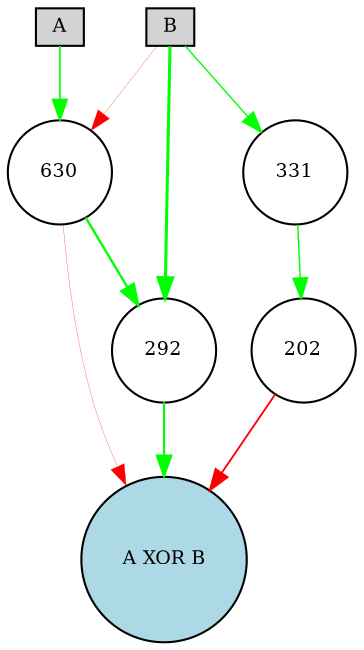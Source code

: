 digraph {
	node [fontsize=9 height=0.2 shape=circle width=0.2]
	A [fillcolor=lightgray shape=box style=filled]
	B [fillcolor=lightgray shape=box style=filled]
	"A XOR B" [fillcolor=lightblue style=filled]
	292 [fillcolor=white style=filled]
	202 [fillcolor=white style=filled]
	331 [fillcolor=white style=filled]
	630 [fillcolor=white style=filled]
	202 -> "A XOR B" [color=red penwidth=0.8811051565035172 style=solid]
	B -> 292 [color=green penwidth=1.4488064678185002 style=solid]
	292 -> "A XOR B" [color=green penwidth=0.9661302322670254 style=solid]
	331 -> 202 [color=green penwidth=0.6867934438215488 style=solid]
	B -> 331 [color=green penwidth=0.6686588719908727 style=solid]
	A -> 630 [color=green penwidth=0.7792828125847663 style=solid]
	630 -> 292 [color=green penwidth=1.1223786893584617 style=solid]
	B -> 630 [color=red penwidth=0.11683187909830133 style=solid]
	630 -> "A XOR B" [color=red penwidth=0.1288555547952278 style=solid]
}
